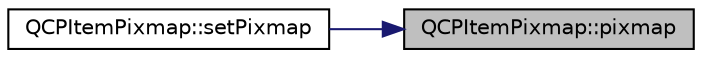 digraph "QCPItemPixmap::pixmap"
{
 // LATEX_PDF_SIZE
  edge [fontname="Helvetica",fontsize="10",labelfontname="Helvetica",labelfontsize="10"];
  node [fontname="Helvetica",fontsize="10",shape=record];
  rankdir="RL";
  Node1 [label="QCPItemPixmap::pixmap",height=0.2,width=0.4,color="black", fillcolor="grey75", style="filled", fontcolor="black",tooltip=" "];
  Node1 -> Node2 [dir="back",color="midnightblue",fontsize="10",style="solid",fontname="Helvetica"];
  Node2 [label="QCPItemPixmap::setPixmap",height=0.2,width=0.4,color="black", fillcolor="white", style="filled",URL="$classQCPItemPixmap.html#a726b69ea4025edf48f9b29b6450548a7",tooltip=" "];
}
